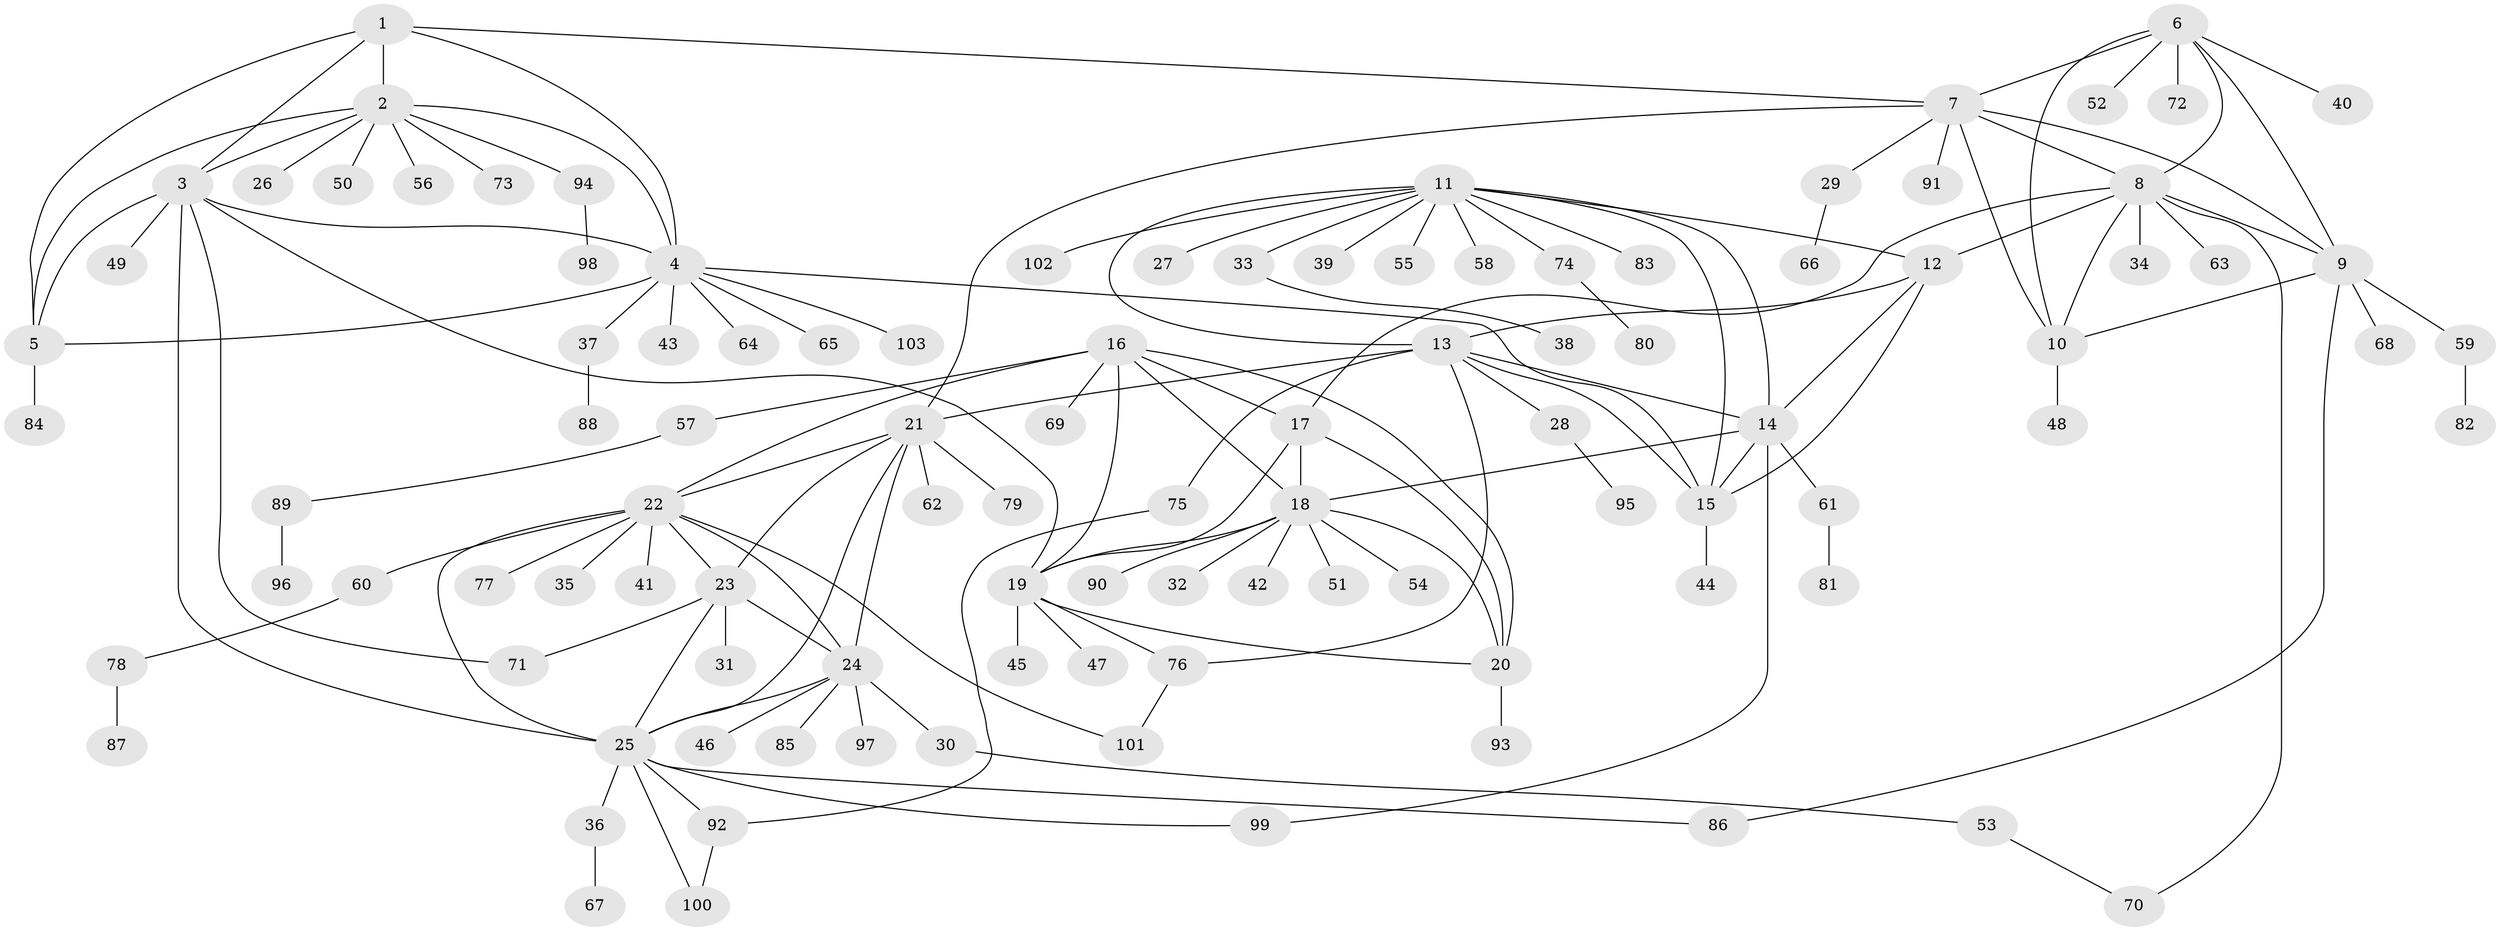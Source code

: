 // coarse degree distribution, {11: 0.013888888888888888, 6: 0.013888888888888888, 2: 0.1527777777777778, 5: 0.05555555555555555, 7: 0.06944444444444445, 8: 0.041666666666666664, 12: 0.013888888888888888, 9: 0.027777777777777776, 1: 0.6111111111111112}
// Generated by graph-tools (version 1.1) at 2025/19/03/04/25 18:19:52]
// undirected, 103 vertices, 146 edges
graph export_dot {
graph [start="1"]
  node [color=gray90,style=filled];
  1;
  2;
  3;
  4;
  5;
  6;
  7;
  8;
  9;
  10;
  11;
  12;
  13;
  14;
  15;
  16;
  17;
  18;
  19;
  20;
  21;
  22;
  23;
  24;
  25;
  26;
  27;
  28;
  29;
  30;
  31;
  32;
  33;
  34;
  35;
  36;
  37;
  38;
  39;
  40;
  41;
  42;
  43;
  44;
  45;
  46;
  47;
  48;
  49;
  50;
  51;
  52;
  53;
  54;
  55;
  56;
  57;
  58;
  59;
  60;
  61;
  62;
  63;
  64;
  65;
  66;
  67;
  68;
  69;
  70;
  71;
  72;
  73;
  74;
  75;
  76;
  77;
  78;
  79;
  80;
  81;
  82;
  83;
  84;
  85;
  86;
  87;
  88;
  89;
  90;
  91;
  92;
  93;
  94;
  95;
  96;
  97;
  98;
  99;
  100;
  101;
  102;
  103;
  1 -- 2;
  1 -- 3;
  1 -- 4;
  1 -- 5;
  1 -- 7;
  2 -- 3;
  2 -- 4;
  2 -- 5;
  2 -- 26;
  2 -- 50;
  2 -- 56;
  2 -- 73;
  2 -- 94;
  3 -- 4;
  3 -- 5;
  3 -- 19;
  3 -- 25;
  3 -- 49;
  3 -- 71;
  4 -- 5;
  4 -- 15;
  4 -- 37;
  4 -- 43;
  4 -- 64;
  4 -- 65;
  4 -- 103;
  5 -- 84;
  6 -- 7;
  6 -- 8;
  6 -- 9;
  6 -- 10;
  6 -- 40;
  6 -- 52;
  6 -- 72;
  7 -- 8;
  7 -- 9;
  7 -- 10;
  7 -- 21;
  7 -- 29;
  7 -- 91;
  8 -- 9;
  8 -- 10;
  8 -- 12;
  8 -- 17;
  8 -- 34;
  8 -- 63;
  8 -- 70;
  9 -- 10;
  9 -- 59;
  9 -- 68;
  9 -- 86;
  10 -- 48;
  11 -- 12;
  11 -- 13;
  11 -- 14;
  11 -- 15;
  11 -- 27;
  11 -- 33;
  11 -- 39;
  11 -- 55;
  11 -- 58;
  11 -- 74;
  11 -- 83;
  11 -- 102;
  12 -- 13;
  12 -- 14;
  12 -- 15;
  13 -- 14;
  13 -- 15;
  13 -- 21;
  13 -- 28;
  13 -- 75;
  13 -- 76;
  14 -- 15;
  14 -- 18;
  14 -- 61;
  14 -- 99;
  15 -- 44;
  16 -- 17;
  16 -- 18;
  16 -- 19;
  16 -- 20;
  16 -- 22;
  16 -- 57;
  16 -- 69;
  17 -- 18;
  17 -- 19;
  17 -- 20;
  18 -- 19;
  18 -- 20;
  18 -- 32;
  18 -- 42;
  18 -- 51;
  18 -- 54;
  18 -- 90;
  19 -- 20;
  19 -- 45;
  19 -- 47;
  19 -- 76;
  20 -- 93;
  21 -- 22;
  21 -- 23;
  21 -- 24;
  21 -- 25;
  21 -- 62;
  21 -- 79;
  22 -- 23;
  22 -- 24;
  22 -- 25;
  22 -- 35;
  22 -- 41;
  22 -- 60;
  22 -- 77;
  22 -- 101;
  23 -- 24;
  23 -- 25;
  23 -- 31;
  23 -- 71;
  24 -- 25;
  24 -- 30;
  24 -- 46;
  24 -- 85;
  24 -- 97;
  25 -- 36;
  25 -- 86;
  25 -- 92;
  25 -- 99;
  25 -- 100;
  28 -- 95;
  29 -- 66;
  30 -- 53;
  33 -- 38;
  36 -- 67;
  37 -- 88;
  53 -- 70;
  57 -- 89;
  59 -- 82;
  60 -- 78;
  61 -- 81;
  74 -- 80;
  75 -- 92;
  76 -- 101;
  78 -- 87;
  89 -- 96;
  92 -- 100;
  94 -- 98;
}
